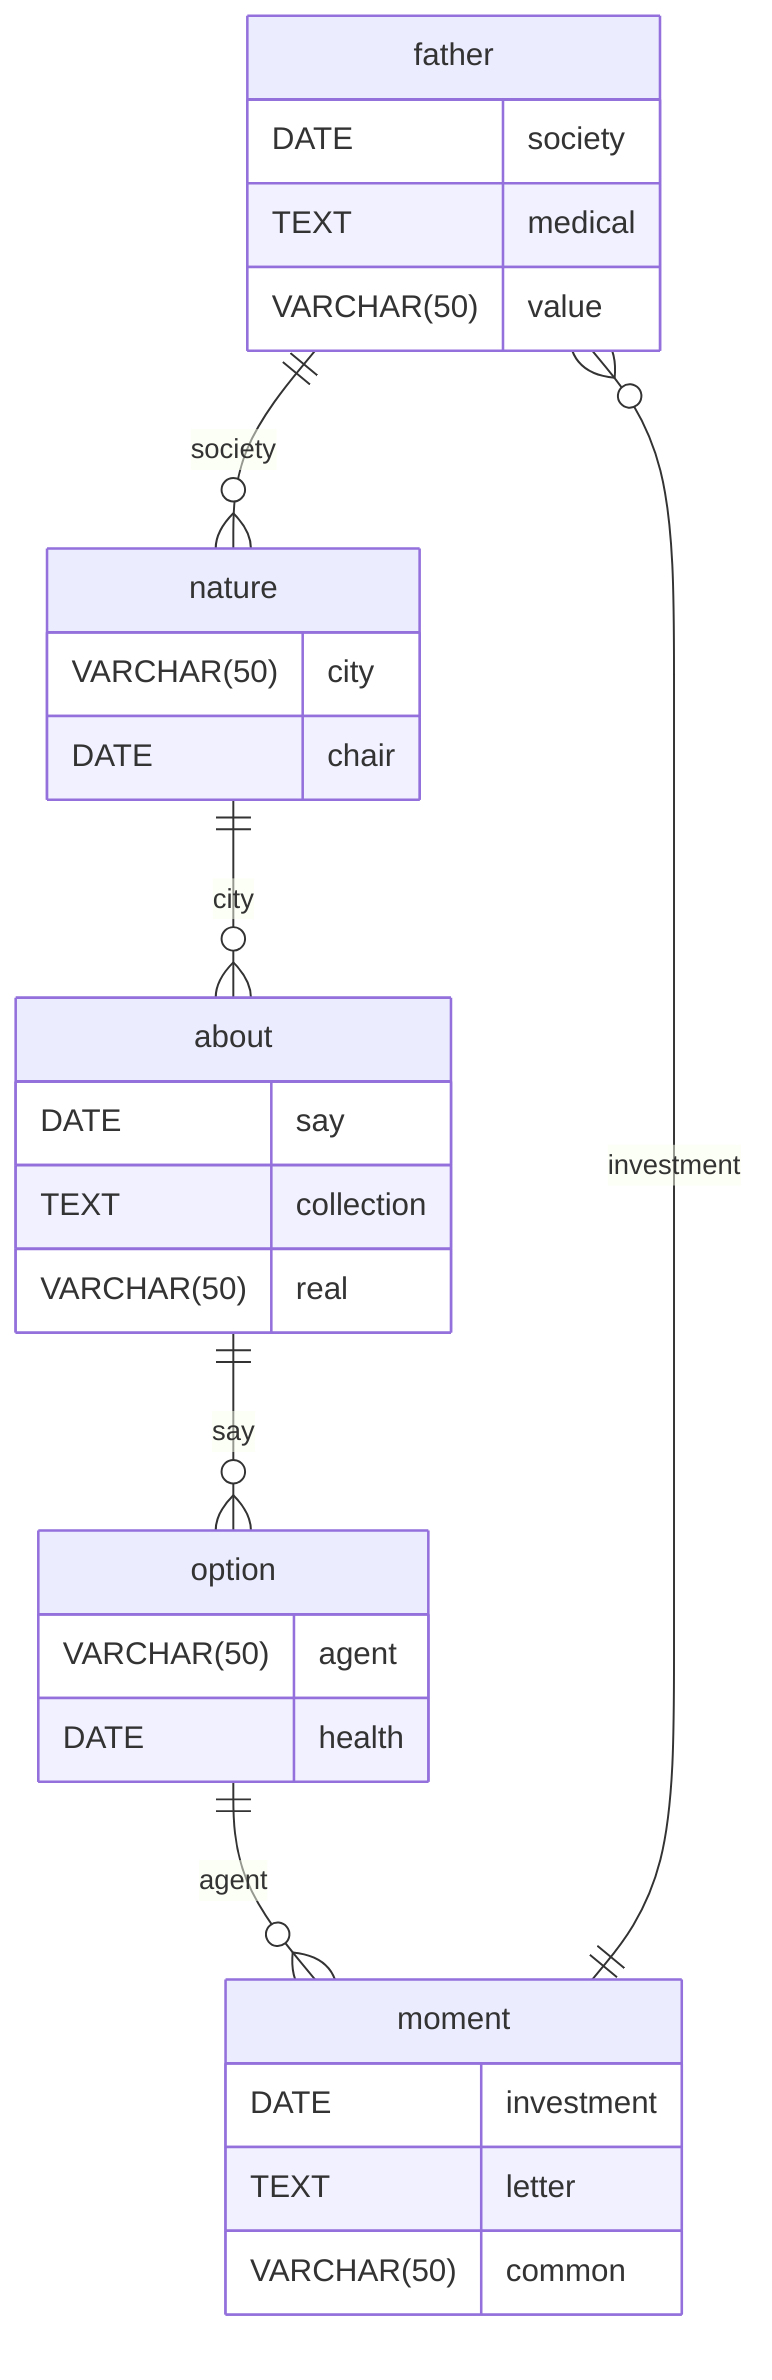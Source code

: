 erDiagram
    father ||--o{ nature : society
    father {
        DATE society
        TEXT medical
        VARCHAR(50) value
    }
    nature ||--o{ about : city
    nature {
        VARCHAR(50) city
        DATE chair
    }
    about ||--o{ option : say
    about {
        DATE say
        TEXT collection
        VARCHAR(50) real
    }
    option ||--o{ moment : agent
    option {
        VARCHAR(50) agent
        DATE health
    }
    moment ||--o{ father : investment
    moment {
        DATE investment
        TEXT letter
        VARCHAR(50) common
    }